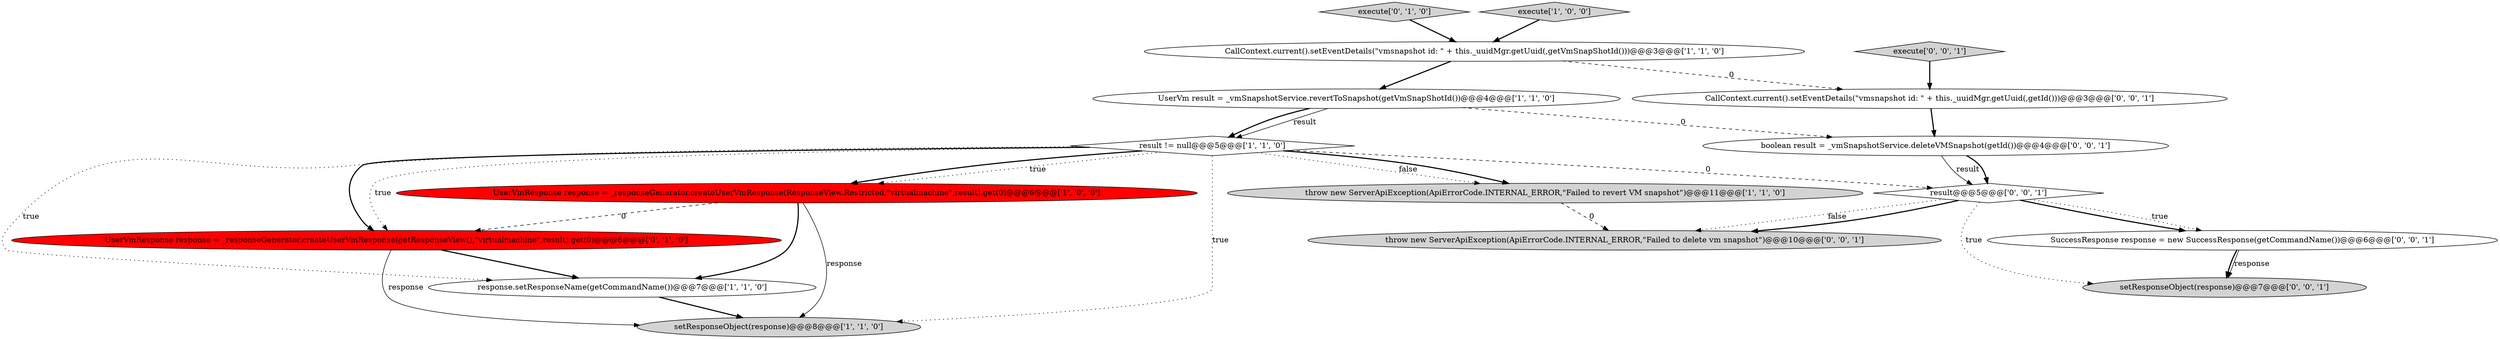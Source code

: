 digraph {
2 [style = filled, label = "CallContext.current().setEventDetails(\"vmsnapshot id: \" + this._uuidMgr.getUuid(,getVmSnapShotId()))@@@3@@@['1', '1', '0']", fillcolor = white, shape = ellipse image = "AAA0AAABBB1BBB"];
8 [style = filled, label = "execute['0', '1', '0']", fillcolor = lightgray, shape = diamond image = "AAA0AAABBB2BBB"];
4 [style = filled, label = "response.setResponseName(getCommandName())@@@7@@@['1', '1', '0']", fillcolor = white, shape = ellipse image = "AAA0AAABBB1BBB"];
14 [style = filled, label = "CallContext.current().setEventDetails(\"vmsnapshot id: \" + this._uuidMgr.getUuid(,getId()))@@@3@@@['0', '0', '1']", fillcolor = white, shape = ellipse image = "AAA0AAABBB3BBB"];
0 [style = filled, label = "execute['1', '0', '0']", fillcolor = lightgray, shape = diamond image = "AAA0AAABBB1BBB"];
5 [style = filled, label = "result != null@@@5@@@['1', '1', '0']", fillcolor = white, shape = diamond image = "AAA0AAABBB1BBB"];
9 [style = filled, label = "UserVmResponse response = _responseGenerator.createUserVmResponse(getResponseView(),\"virtualmachine\",result).get(0)@@@6@@@['0', '1', '0']", fillcolor = red, shape = ellipse image = "AAA1AAABBB2BBB"];
11 [style = filled, label = "throw new ServerApiException(ApiErrorCode.INTERNAL_ERROR,\"Failed to delete vm snapshot\")@@@10@@@['0', '0', '1']", fillcolor = lightgray, shape = ellipse image = "AAA0AAABBB3BBB"];
1 [style = filled, label = "throw new ServerApiException(ApiErrorCode.INTERNAL_ERROR,\"Failed to revert VM snapshot\")@@@11@@@['1', '1', '0']", fillcolor = lightgray, shape = ellipse image = "AAA0AAABBB1BBB"];
13 [style = filled, label = "setResponseObject(response)@@@7@@@['0', '0', '1']", fillcolor = lightgray, shape = ellipse image = "AAA0AAABBB3BBB"];
10 [style = filled, label = "boolean result = _vmSnapshotService.deleteVMSnapshot(getId())@@@4@@@['0', '0', '1']", fillcolor = white, shape = ellipse image = "AAA0AAABBB3BBB"];
16 [style = filled, label = "execute['0', '0', '1']", fillcolor = lightgray, shape = diamond image = "AAA0AAABBB3BBB"];
12 [style = filled, label = "result@@@5@@@['0', '0', '1']", fillcolor = white, shape = diamond image = "AAA0AAABBB3BBB"];
6 [style = filled, label = "UserVmResponse response = _responseGenerator.createUserVmResponse(ResponseView.Restricted,\"virtualmachine\",result).get(0)@@@6@@@['1', '0', '0']", fillcolor = red, shape = ellipse image = "AAA1AAABBB1BBB"];
15 [style = filled, label = "SuccessResponse response = new SuccessResponse(getCommandName())@@@6@@@['0', '0', '1']", fillcolor = white, shape = ellipse image = "AAA0AAABBB3BBB"];
7 [style = filled, label = "UserVm result = _vmSnapshotService.revertToSnapshot(getVmSnapShotId())@@@4@@@['1', '1', '0']", fillcolor = white, shape = ellipse image = "AAA0AAABBB1BBB"];
3 [style = filled, label = "setResponseObject(response)@@@8@@@['1', '1', '0']", fillcolor = lightgray, shape = ellipse image = "AAA0AAABBB1BBB"];
4->3 [style = bold, label=""];
12->11 [style = dotted, label="false"];
15->13 [style = bold, label=""];
5->12 [style = dashed, label="0"];
10->12 [style = solid, label="result"];
5->9 [style = bold, label=""];
9->4 [style = bold, label=""];
0->2 [style = bold, label=""];
6->9 [style = dashed, label="0"];
12->11 [style = bold, label=""];
12->15 [style = bold, label=""];
12->15 [style = dotted, label="true"];
5->6 [style = dotted, label="true"];
14->10 [style = bold, label=""];
7->5 [style = solid, label="result"];
5->3 [style = dotted, label="true"];
5->1 [style = dotted, label="false"];
5->4 [style = dotted, label="true"];
15->13 [style = solid, label="response"];
6->4 [style = bold, label=""];
5->1 [style = bold, label=""];
7->5 [style = bold, label=""];
12->13 [style = dotted, label="true"];
5->6 [style = bold, label=""];
2->14 [style = dashed, label="0"];
8->2 [style = bold, label=""];
10->12 [style = bold, label=""];
9->3 [style = solid, label="response"];
1->11 [style = dashed, label="0"];
5->9 [style = dotted, label="true"];
16->14 [style = bold, label=""];
7->10 [style = dashed, label="0"];
2->7 [style = bold, label=""];
6->3 [style = solid, label="response"];
}
